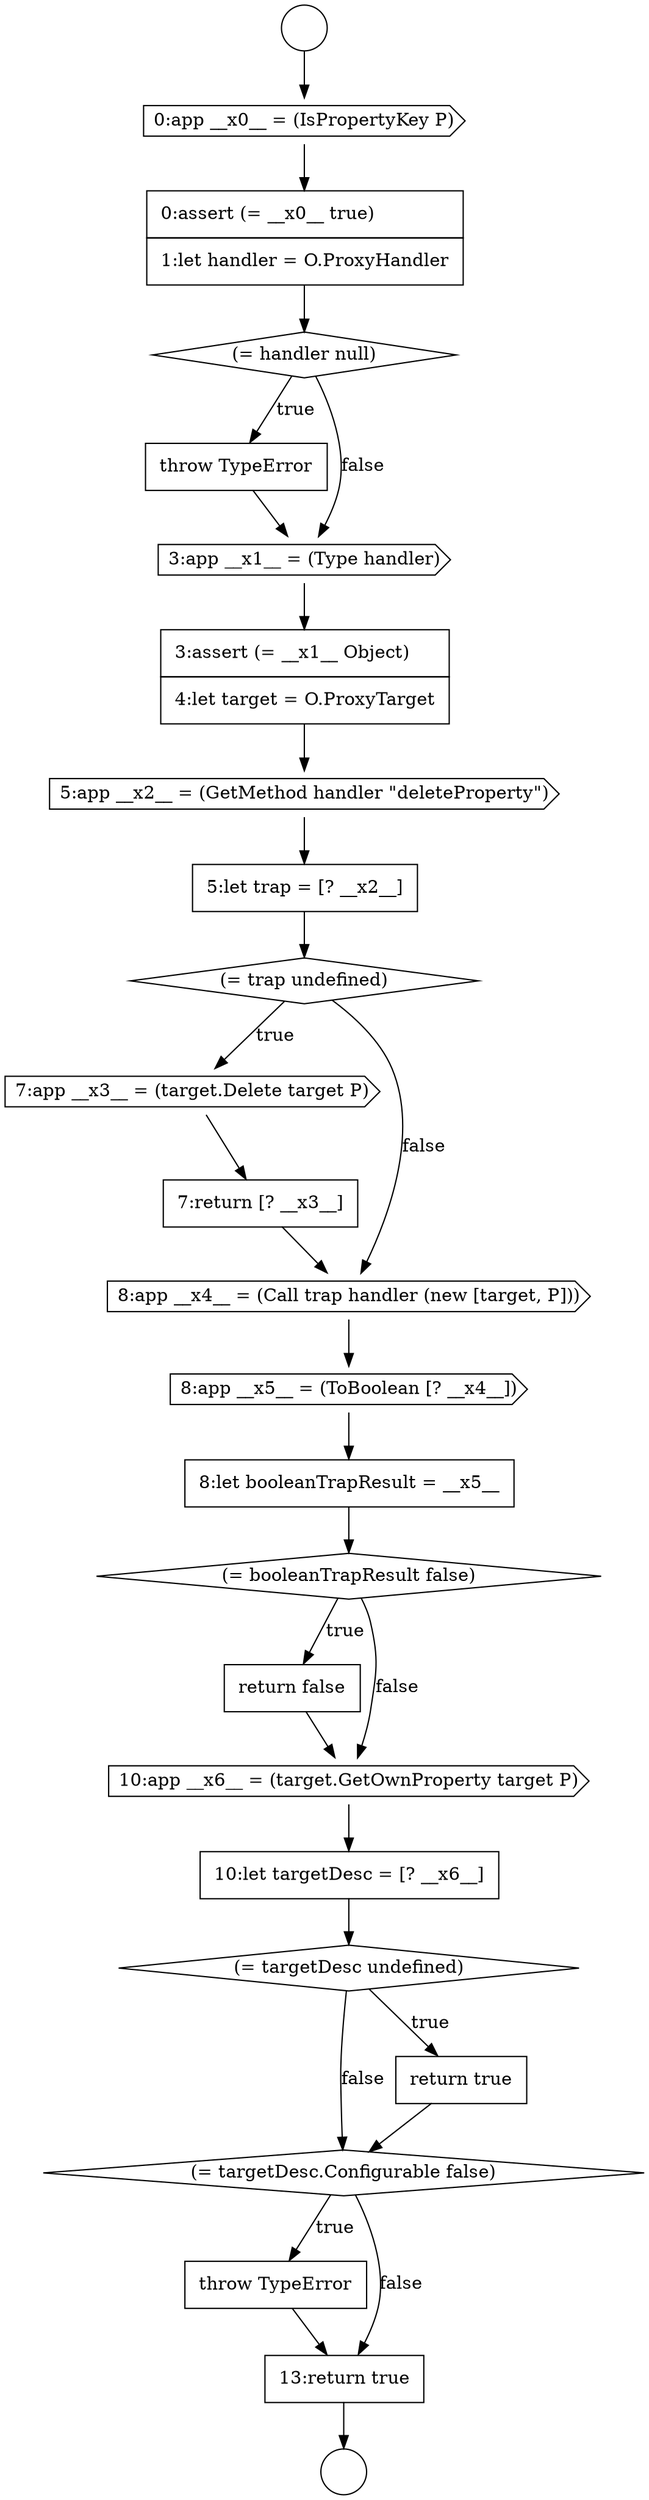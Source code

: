 digraph {
  node3153 [shape=none, margin=0, label=<<font color="black">
    <table border="0" cellborder="1" cellspacing="0" cellpadding="10">
      <tr><td align="left">throw TypeError</td></tr>
    </table>
  </font>> color="black" fillcolor="white" style=filled]
  node3135 [shape=none, margin=0, label=<<font color="black">
    <table border="0" cellborder="1" cellspacing="0" cellpadding="10">
      <tr><td align="left">throw TypeError</td></tr>
    </table>
  </font>> color="black" fillcolor="white" style=filled]
  node3140 [shape=diamond, label=<<font color="black">(= trap undefined)</font>> color="black" fillcolor="white" style=filled]
  node3152 [shape=diamond, label=<<font color="black">(= targetDesc.Configurable false)</font>> color="black" fillcolor="white" style=filled]
  node3151 [shape=none, margin=0, label=<<font color="black">
    <table border="0" cellborder="1" cellspacing="0" cellpadding="10">
      <tr><td align="left">return true</td></tr>
    </table>
  </font>> color="black" fillcolor="white" style=filled]
  node3147 [shape=none, margin=0, label=<<font color="black">
    <table border="0" cellborder="1" cellspacing="0" cellpadding="10">
      <tr><td align="left">return false</td></tr>
    </table>
  </font>> color="black" fillcolor="white" style=filled]
  node3130 [shape=circle label=" " color="black" fillcolor="white" style=filled]
  node3138 [shape=cds, label=<<font color="black">5:app __x2__ = (GetMethod handler &quot;deleteProperty&quot;)</font>> color="black" fillcolor="white" style=filled]
  node3142 [shape=none, margin=0, label=<<font color="black">
    <table border="0" cellborder="1" cellspacing="0" cellpadding="10">
      <tr><td align="left">7:return [? __x3__]</td></tr>
    </table>
  </font>> color="black" fillcolor="white" style=filled]
  node3146 [shape=diamond, label=<<font color="black">(= booleanTrapResult false)</font>> color="black" fillcolor="white" style=filled]
  node3139 [shape=none, margin=0, label=<<font color="black">
    <table border="0" cellborder="1" cellspacing="0" cellpadding="10">
      <tr><td align="left">5:let trap = [? __x2__]</td></tr>
    </table>
  </font>> color="black" fillcolor="white" style=filled]
  node3136 [shape=cds, label=<<font color="black">3:app __x1__ = (Type handler)</font>> color="black" fillcolor="white" style=filled]
  node3149 [shape=none, margin=0, label=<<font color="black">
    <table border="0" cellborder="1" cellspacing="0" cellpadding="10">
      <tr><td align="left">10:let targetDesc = [? __x6__]</td></tr>
    </table>
  </font>> color="black" fillcolor="white" style=filled]
  node3132 [shape=cds, label=<<font color="black">0:app __x0__ = (IsPropertyKey P)</font>> color="black" fillcolor="white" style=filled]
  node3145 [shape=none, margin=0, label=<<font color="black">
    <table border="0" cellborder="1" cellspacing="0" cellpadding="10">
      <tr><td align="left">8:let booleanTrapResult = __x5__</td></tr>
    </table>
  </font>> color="black" fillcolor="white" style=filled]
  node3131 [shape=circle label=" " color="black" fillcolor="white" style=filled]
  node3148 [shape=cds, label=<<font color="black">10:app __x6__ = (target.GetOwnProperty target P)</font>> color="black" fillcolor="white" style=filled]
  node3154 [shape=none, margin=0, label=<<font color="black">
    <table border="0" cellborder="1" cellspacing="0" cellpadding="10">
      <tr><td align="left">13:return true</td></tr>
    </table>
  </font>> color="black" fillcolor="white" style=filled]
  node3134 [shape=diamond, label=<<font color="black">(= handler null)</font>> color="black" fillcolor="white" style=filled]
  node3137 [shape=none, margin=0, label=<<font color="black">
    <table border="0" cellborder="1" cellspacing="0" cellpadding="10">
      <tr><td align="left">3:assert (= __x1__ Object)</td></tr>
      <tr><td align="left">4:let target = O.ProxyTarget</td></tr>
    </table>
  </font>> color="black" fillcolor="white" style=filled]
  node3144 [shape=cds, label=<<font color="black">8:app __x5__ = (ToBoolean [? __x4__])</font>> color="black" fillcolor="white" style=filled]
  node3141 [shape=cds, label=<<font color="black">7:app __x3__ = (target.Delete target P)</font>> color="black" fillcolor="white" style=filled]
  node3143 [shape=cds, label=<<font color="black">8:app __x4__ = (Call trap handler (new [target, P]))</font>> color="black" fillcolor="white" style=filled]
  node3133 [shape=none, margin=0, label=<<font color="black">
    <table border="0" cellborder="1" cellspacing="0" cellpadding="10">
      <tr><td align="left">0:assert (= __x0__ true)</td></tr>
      <tr><td align="left">1:let handler = O.ProxyHandler</td></tr>
    </table>
  </font>> color="black" fillcolor="white" style=filled]
  node3150 [shape=diamond, label=<<font color="black">(= targetDesc undefined)</font>> color="black" fillcolor="white" style=filled]
  node3136 -> node3137 [ color="black"]
  node3152 -> node3153 [label=<<font color="black">true</font>> color="black"]
  node3152 -> node3154 [label=<<font color="black">false</font>> color="black"]
  node3130 -> node3132 [ color="black"]
  node3153 -> node3154 [ color="black"]
  node3140 -> node3141 [label=<<font color="black">true</font>> color="black"]
  node3140 -> node3143 [label=<<font color="black">false</font>> color="black"]
  node3146 -> node3147 [label=<<font color="black">true</font>> color="black"]
  node3146 -> node3148 [label=<<font color="black">false</font>> color="black"]
  node3141 -> node3142 [ color="black"]
  node3150 -> node3151 [label=<<font color="black">true</font>> color="black"]
  node3150 -> node3152 [label=<<font color="black">false</font>> color="black"]
  node3132 -> node3133 [ color="black"]
  node3137 -> node3138 [ color="black"]
  node3135 -> node3136 [ color="black"]
  node3143 -> node3144 [ color="black"]
  node3145 -> node3146 [ color="black"]
  node3133 -> node3134 [ color="black"]
  node3139 -> node3140 [ color="black"]
  node3144 -> node3145 [ color="black"]
  node3142 -> node3143 [ color="black"]
  node3148 -> node3149 [ color="black"]
  node3147 -> node3148 [ color="black"]
  node3151 -> node3152 [ color="black"]
  node3149 -> node3150 [ color="black"]
  node3138 -> node3139 [ color="black"]
  node3134 -> node3135 [label=<<font color="black">true</font>> color="black"]
  node3134 -> node3136 [label=<<font color="black">false</font>> color="black"]
  node3154 -> node3131 [ color="black"]
}
